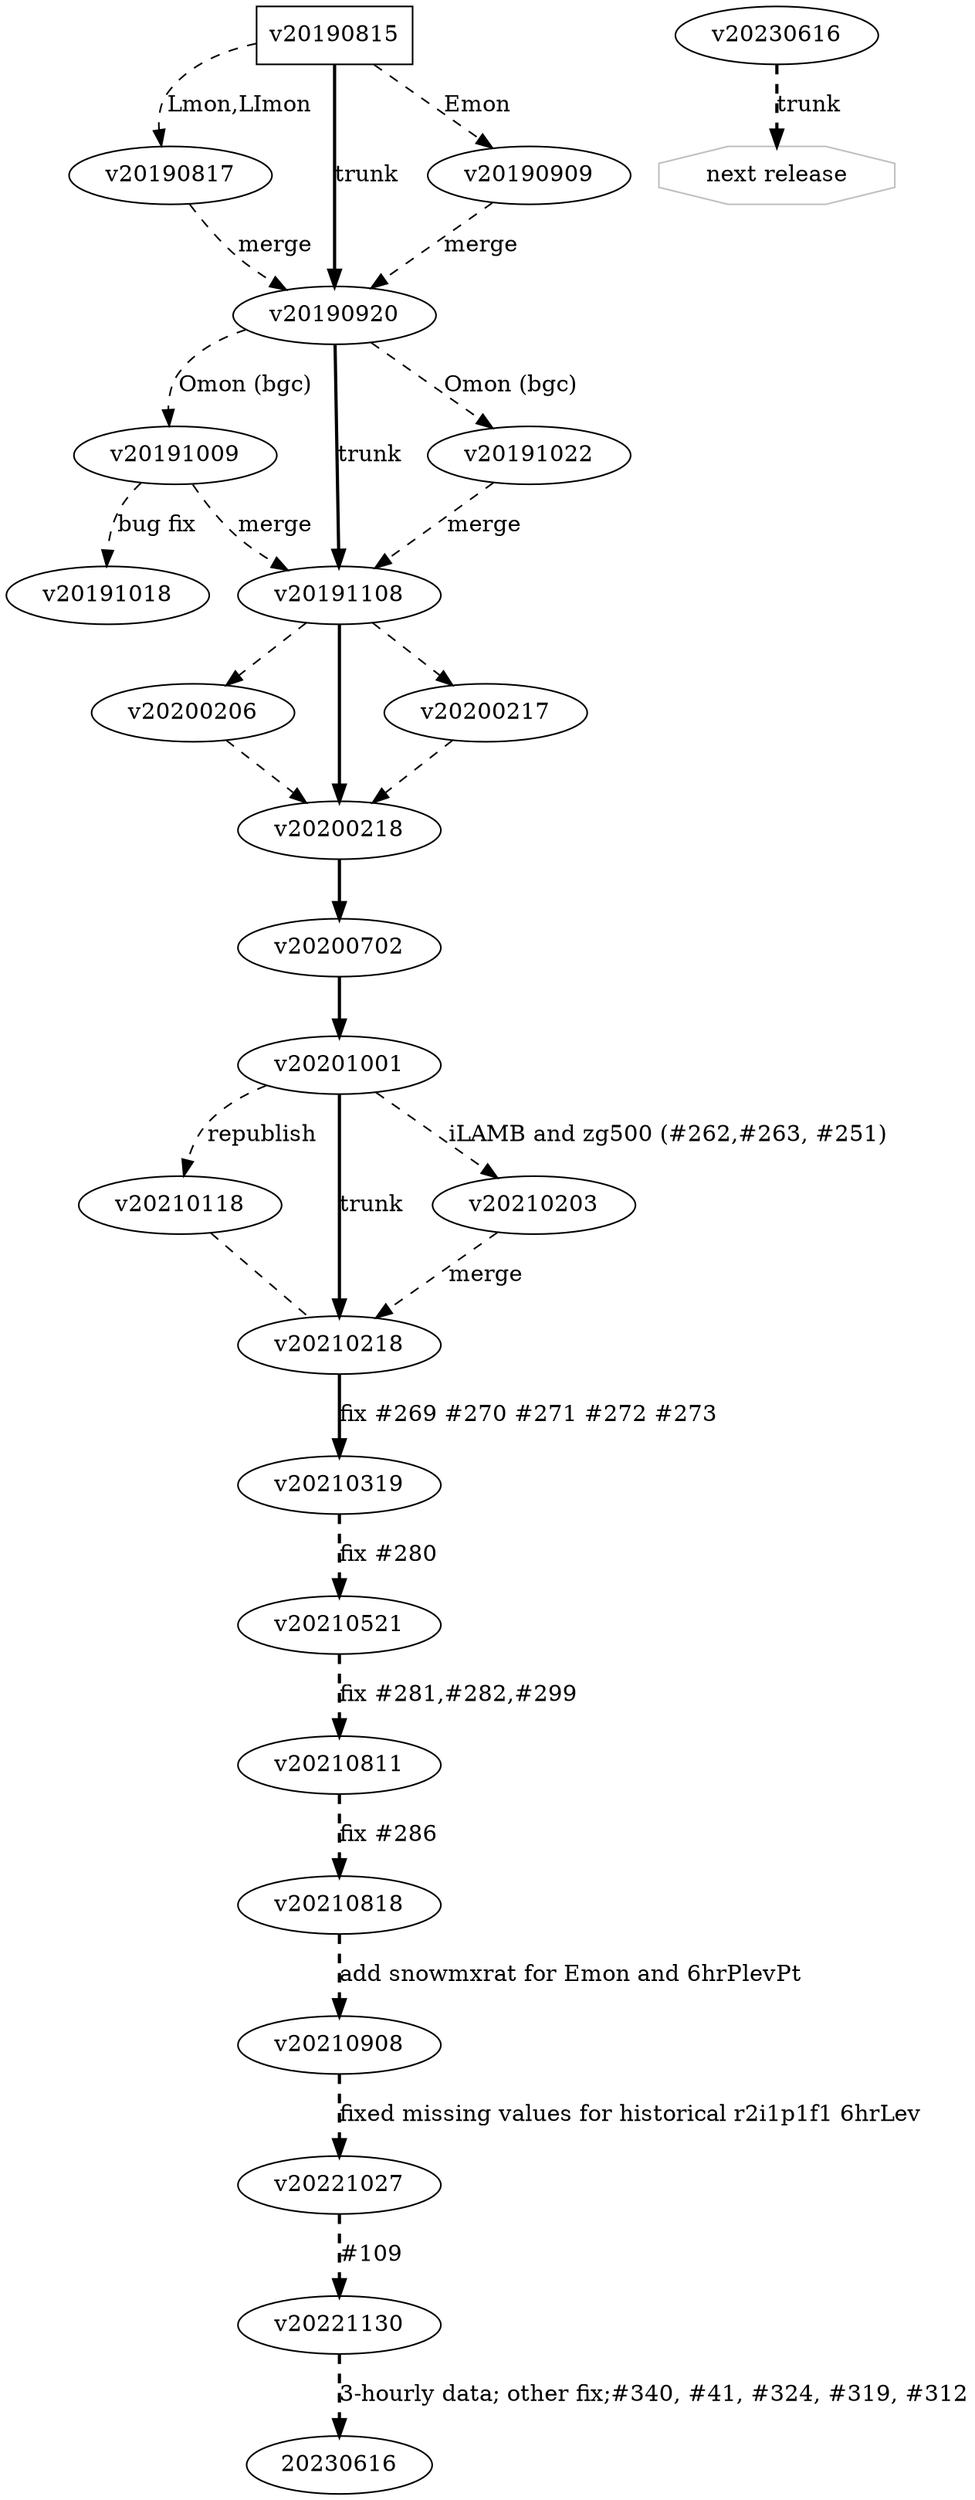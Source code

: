  digraph G {
   v20190815 [shape=box;label="v20190815"];
   "next release" [shape=octagon;color=gray;label="next release"];
   //v20190920 [shape=box];
   //v20191108 [shape=box];
   v20190815 -> v20190817 [style=dashed,label="Lmon,LImon"];
   v20190815 -> v20190920 [penwidth=2.0,weight="2",label="trunk"];
   v20190815 -> v20190909 [style=dashed,label="Emon"];
   v20190817 -> v20190920 [style=dashed,label="merge"];
   v20190909 -> v20190920 [style=dashed,label="merge"];
   v20190920 -> v20191009 [style=dashed,weight="1",label="Omon (bgc)"];
   v20190920 -> v20191108 [penwidth=2.0,wegith="2",label="trunk"];
   v20190920 -> v20191022 [style=dashed,weight="1",label="Omon (bgc)"];
   v20191009 -> v20191018 [style=dashed,wegith="1",label="bug fix"];
   v20191009 -> v20191108 [style=dashed,wegith="1",label="merge"];
   v20191022 -> v20191108 [style=dashed,wegith="1",label="merge"];
   v20191108 -> v20200206 [style=dashed,weigth="1"];
   v20200206 -> v20200218 [style=dashed,weigth="1"];
   v20191108 -> v20200218 [penwidth=2.0,weigth="2"];
   v20191108 -> v20200217 [style=dashed,weigth="1"];
   v20200217 -> v20200218 [style=dashed,weigth="1"];
   v20200218 -> v20200702 [penwidth=2.0,weigth="2"];
   v20200702 -> v20201001 [penwidth=2.0,weigth="2"];
   v20201001 -> v20210118 [penwidth=1.0,style=dashed,weigth="1",label="republish"];
   v20210118 -> v20210218 [penwidth=1.0,arrowhead=none,style=dashed,weigth="1"];
   v20201001 -> v20210218 [style=solid,penwidth=2.0,weigth="2",label="trunk"];
   v20201001 -> v20210203 [penwidth=1.0,style=dashed,weigth="1",label="iLAMB and zg500 (#262,#263, #251)"];
   v20210203 -> v20210218 [style=dashed,penwidth=1.0,weigth="1",label="merge"];
   v20210218 -> v20210319 [style=solid,penwidth=2.0,weigth="1",label="fix #269 #270 #271 #272 #273"];
   v20210319 -> "v20210521" [style=dashed;penwidth=2.0;label="fix #280"];
   v20210521 -> "v20210811" [style=dashed;penwidth=2.0;label="fix #281,#282,#299"];
   v20210811 -> "v20210818" [style=dashed;penwidth=2.0;label="fix #286"];
   v20210818 -> "v20210908" [style=dashed;penwidth=2.0;label="add snowmxrat for Emon and 6hrPlevPt"];
   v20210908 -> "v20221027" [style=dashed;penwidth=2.0;label="fixed missing values for historical r2i1p1f1 6hrLev"];
   v20221027 -> "v20221130" [style=dashed;penwidth=2.0;label="#109"];
   v20221130 -> "20230616" [style=dashed;penwidth=2.0;label="3-hourly data; other fix;#340, #41, #324, #319, #312"];
   v20230616 -> "next release" [style=dashed;penwidth=2.0;label="trunk"];
 }
